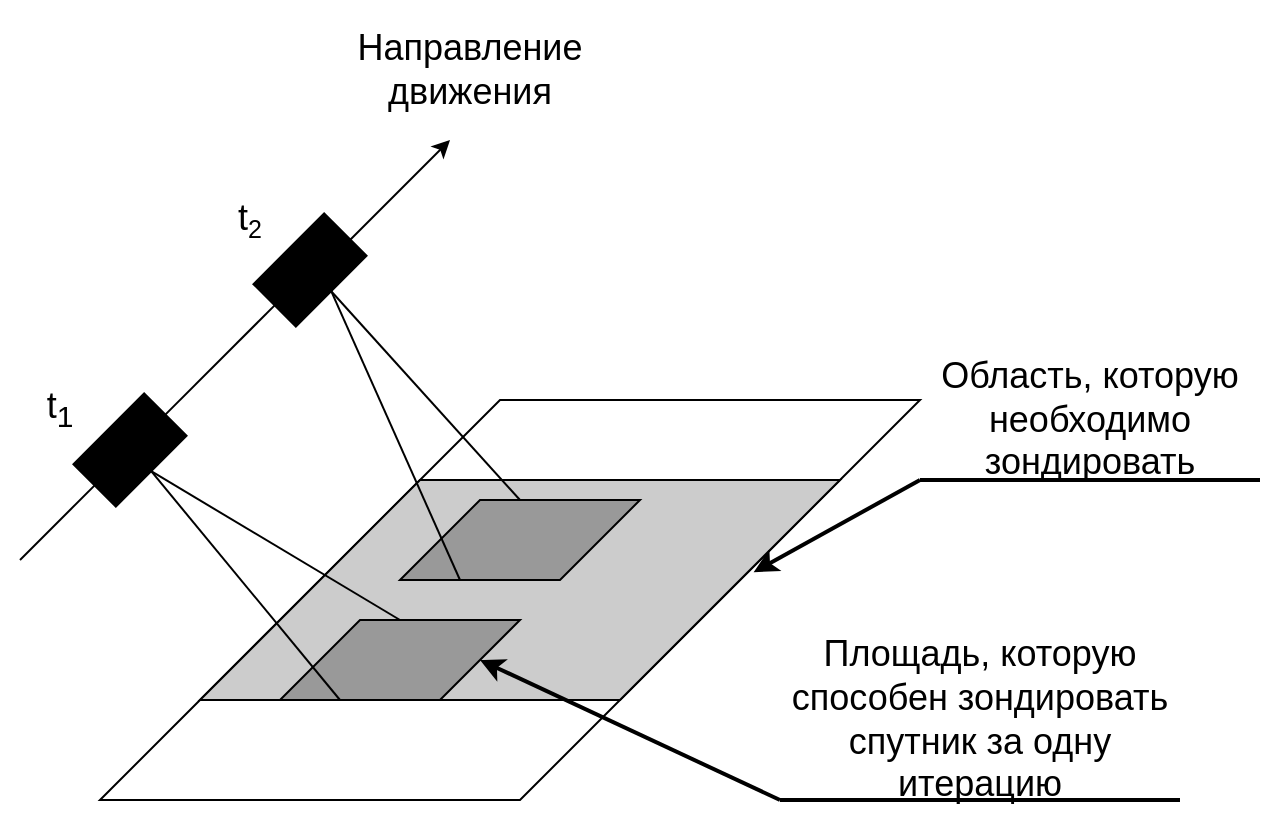 <mxfile version="21.0.6" type="google"><diagram name="Страница 1" id="YD8JBWVIZyTrnPEQo6n0"><mxGraphModel grid="1" page="1" gridSize="10" guides="1" tooltips="1" connect="1" arrows="1" fold="1" pageScale="1" pageWidth="827" pageHeight="1169" math="0" shadow="0"><root><mxCell id="0"/><mxCell id="1" parent="0"/><mxCell id="MpD1YIdQZIGsGmQrYxSF-7" value="" style="shape=parallelogram;perimeter=parallelogramPerimeter;whiteSpace=wrap;html=1;fixedSize=1;size=200;" vertex="1" parent="1"><mxGeometry x="160" y="280" width="410" height="200" as="geometry"/></mxCell><mxCell id="MpD1YIdQZIGsGmQrYxSF-8" value="" style="shape=parallelogram;perimeter=parallelogramPerimeter;whiteSpace=wrap;html=1;fixedSize=1;size=110;fillStyle=auto;fillColor=#CCCCCC;" vertex="1" parent="1"><mxGeometry x="210" y="320" width="320" height="110" as="geometry"/></mxCell><mxCell id="MpD1YIdQZIGsGmQrYxSF-19" value="&lt;font style=&quot;font-size: 18px;&quot;&gt;Область, которую необходимо зондировать&lt;/font&gt;" style="text;html=1;strokeColor=none;fillColor=none;align=center;verticalAlign=middle;whiteSpace=wrap;rounded=0;" vertex="1" parent="1"><mxGeometry x="570" y="260" width="170" height="60" as="geometry"/></mxCell><mxCell id="MpD1YIdQZIGsGmQrYxSF-21" value="" style="shape=parallelogram;perimeter=parallelogramPerimeter;whiteSpace=wrap;html=1;fixedSize=1;size=40;fillColor=#999999;" vertex="1" parent="1"><mxGeometry x="250" y="390" width="120" height="40" as="geometry"/></mxCell><mxCell id="MpD1YIdQZIGsGmQrYxSF-24" value="&lt;font style=&quot;font-size: 18px;&quot;&gt;Площадь, которую способен зондировать спутник за одну итерацию&lt;/font&gt;" style="text;html=1;strokeColor=none;fillColor=none;align=center;verticalAlign=middle;whiteSpace=wrap;rounded=0;" vertex="1" parent="1"><mxGeometry x="500" y="400" width="200" height="80" as="geometry"/></mxCell><mxCell id="MpD1YIdQZIGsGmQrYxSF-27" value="" style="endArrow=classic;html=1;rounded=0;entryX=1;entryY=0.5;entryDx=0;entryDy=0;exitX=0;exitY=1;exitDx=0;exitDy=0;strokeWidth=2;" edge="1" parent="1" source="MpD1YIdQZIGsGmQrYxSF-24" target="MpD1YIdQZIGsGmQrYxSF-21"><mxGeometry width="50" height="50" relative="1" as="geometry"><mxPoint x="500" y="480" as="sourcePoint"/><mxPoint x="550" y="430" as="targetPoint"/></mxGeometry></mxCell><mxCell id="MpD1YIdQZIGsGmQrYxSF-28" value="" style="endArrow=none;html=1;rounded=0;exitX=0;exitY=1;exitDx=0;exitDy=0;entryX=1;entryY=1;entryDx=0;entryDy=0;strokeWidth=2;" edge="1" parent="1" source="MpD1YIdQZIGsGmQrYxSF-24" target="MpD1YIdQZIGsGmQrYxSF-24"><mxGeometry width="50" height="50" relative="1" as="geometry"><mxPoint x="460" y="350" as="sourcePoint"/><mxPoint x="510" y="300" as="targetPoint"/></mxGeometry></mxCell><mxCell id="MpD1YIdQZIGsGmQrYxSF-29" value="" style="endArrow=classic;html=1;rounded=0;entryX=0.865;entryY=0.419;entryDx=0;entryDy=0;entryPerimeter=0;exitX=0;exitY=1;exitDx=0;exitDy=0;strokeWidth=2;" edge="1" parent="1" source="MpD1YIdQZIGsGmQrYxSF-19" target="MpD1YIdQZIGsGmQrYxSF-8"><mxGeometry width="50" height="50" relative="1" as="geometry"><mxPoint x="580" y="360" as="sourcePoint"/><mxPoint x="510" y="300" as="targetPoint"/></mxGeometry></mxCell><mxCell id="MpD1YIdQZIGsGmQrYxSF-30" value="" style="endArrow=none;html=1;rounded=0;strokeWidth=2;entryX=1;entryY=1;entryDx=0;entryDy=0;" edge="1" parent="1" target="MpD1YIdQZIGsGmQrYxSF-19"><mxGeometry width="50" height="50" relative="1" as="geometry"><mxPoint x="570" y="320" as="sourcePoint"/><mxPoint x="720" y="320" as="targetPoint"/></mxGeometry></mxCell><mxCell id="MpD1YIdQZIGsGmQrYxSF-31" value="" style="endArrow=none;html=1;rounded=0;" edge="1" parent="1" target="MpD1YIdQZIGsGmQrYxSF-32"><mxGeometry width="50" height="50" relative="1" as="geometry"><mxPoint x="120" y="360" as="sourcePoint"/><mxPoint x="400" y="80" as="targetPoint"/></mxGeometry></mxCell><mxCell id="MpD1YIdQZIGsGmQrYxSF-32" value="" style="rounded=0;whiteSpace=wrap;html=1;rotation=-45;fillColor=#000000;" vertex="1" parent="1"><mxGeometry x="150" y="290" width="50" height="30" as="geometry"/></mxCell><mxCell id="MpD1YIdQZIGsGmQrYxSF-34" value="" style="endArrow=none;html=1;rounded=0;startArrow=none;exitX=1;exitY=0.5;exitDx=0;exitDy=0;" edge="1" parent="1" source="MpD1YIdQZIGsGmQrYxSF-32" target="MpD1YIdQZIGsGmQrYxSF-35"><mxGeometry width="50" height="50" relative="1" as="geometry"><mxPoint x="183" y="277" as="sourcePoint"/><mxPoint x="430" y="30" as="targetPoint"/></mxGeometry></mxCell><mxCell id="MpD1YIdQZIGsGmQrYxSF-35" value="" style="rounded=0;whiteSpace=wrap;html=1;rotation=-45;fillColor=#000000;" vertex="1" parent="1"><mxGeometry x="240" y="200" width="50" height="30" as="geometry"/></mxCell><mxCell id="MpD1YIdQZIGsGmQrYxSF-36" value="" style="endArrow=classic;html=1;rounded=0;" edge="1" parent="1"><mxGeometry width="50" height="50" relative="1" as="geometry"><mxPoint x="285" y="200" as="sourcePoint"/><mxPoint x="335" y="150" as="targetPoint"/></mxGeometry></mxCell><mxCell id="MpD1YIdQZIGsGmQrYxSF-37" value="&lt;font style=&quot;font-size: 18px;&quot;&gt;t&lt;sub&gt;1&lt;/sub&gt;&lt;/font&gt;" style="text;html=1;strokeColor=none;fillColor=none;align=center;verticalAlign=middle;whiteSpace=wrap;rounded=0;" vertex="1" parent="1"><mxGeometry x="110" y="270" width="60" height="30" as="geometry"/></mxCell><mxCell id="MpD1YIdQZIGsGmQrYxSF-39" value="&lt;font style=&quot;font-size: 18px;&quot;&gt;t&lt;/font&gt;&lt;font style=&quot;font-size: 15px;&quot;&gt;&lt;sub&gt;2&lt;/sub&gt;&lt;/font&gt;" style="text;html=1;strokeColor=none;fillColor=none;align=center;verticalAlign=middle;whiteSpace=wrap;rounded=0;" vertex="1" parent="1"><mxGeometry x="200" y="170" width="70" height="40" as="geometry"/></mxCell><mxCell id="MpD1YIdQZIGsGmQrYxSF-40" value="&lt;font style=&quot;font-size: 18px;&quot;&gt;Направление движения&lt;/font&gt;" style="text;html=1;strokeColor=none;fillColor=none;align=center;verticalAlign=middle;whiteSpace=wrap;rounded=0;" vertex="1" parent="1"><mxGeometry x="290" y="80" width="110" height="70" as="geometry"/></mxCell><mxCell id="MpD1YIdQZIGsGmQrYxSF-41" value="" style="endArrow=none;html=1;rounded=0;entryX=0.5;entryY=1;entryDx=0;entryDy=0;exitX=0.25;exitY=1;exitDx=0;exitDy=0;" edge="1" parent="1" source="MpD1YIdQZIGsGmQrYxSF-21" target="MpD1YIdQZIGsGmQrYxSF-32"><mxGeometry width="50" height="50" relative="1" as="geometry"><mxPoint x="420" y="300" as="sourcePoint"/><mxPoint x="470" y="250" as="targetPoint"/></mxGeometry></mxCell><mxCell id="MpD1YIdQZIGsGmQrYxSF-42" value="" style="endArrow=none;html=1;rounded=0;entryX=0.5;entryY=1;entryDx=0;entryDy=0;exitX=0.5;exitY=0;exitDx=0;exitDy=0;" edge="1" parent="1" source="MpD1YIdQZIGsGmQrYxSF-21" target="MpD1YIdQZIGsGmQrYxSF-32"><mxGeometry width="50" height="50" relative="1" as="geometry"><mxPoint x="290" y="440" as="sourcePoint"/><mxPoint x="186" y="316" as="targetPoint"/></mxGeometry></mxCell><mxCell id="MpD1YIdQZIGsGmQrYxSF-43" value="" style="shape=parallelogram;perimeter=parallelogramPerimeter;whiteSpace=wrap;html=1;fixedSize=1;size=40;fillColor=#999999;" vertex="1" parent="1"><mxGeometry x="310" y="330" width="120" height="40" as="geometry"/></mxCell><mxCell id="MpD1YIdQZIGsGmQrYxSF-44" value="" style="endArrow=none;html=1;rounded=0;entryX=0.5;entryY=1;entryDx=0;entryDy=0;exitX=0.25;exitY=1;exitDx=0;exitDy=0;" edge="1" parent="1" source="MpD1YIdQZIGsGmQrYxSF-43" target="MpD1YIdQZIGsGmQrYxSF-35"><mxGeometry width="50" height="50" relative="1" as="geometry"><mxPoint x="374" y="344" as="sourcePoint"/><mxPoint x="280" y="230" as="targetPoint"/></mxGeometry></mxCell><mxCell id="MpD1YIdQZIGsGmQrYxSF-45" value="" style="endArrow=none;html=1;rounded=0;entryX=0.5;entryY=1;entryDx=0;entryDy=0;exitX=0.5;exitY=0;exitDx=0;exitDy=0;" edge="1" parent="1" source="MpD1YIdQZIGsGmQrYxSF-43" target="MpD1YIdQZIGsGmQrYxSF-35"><mxGeometry width="50" height="50" relative="1" as="geometry"><mxPoint x="350" y="380" as="sourcePoint"/><mxPoint x="286" y="236" as="targetPoint"/></mxGeometry></mxCell></root></mxGraphModel></diagram></mxfile>